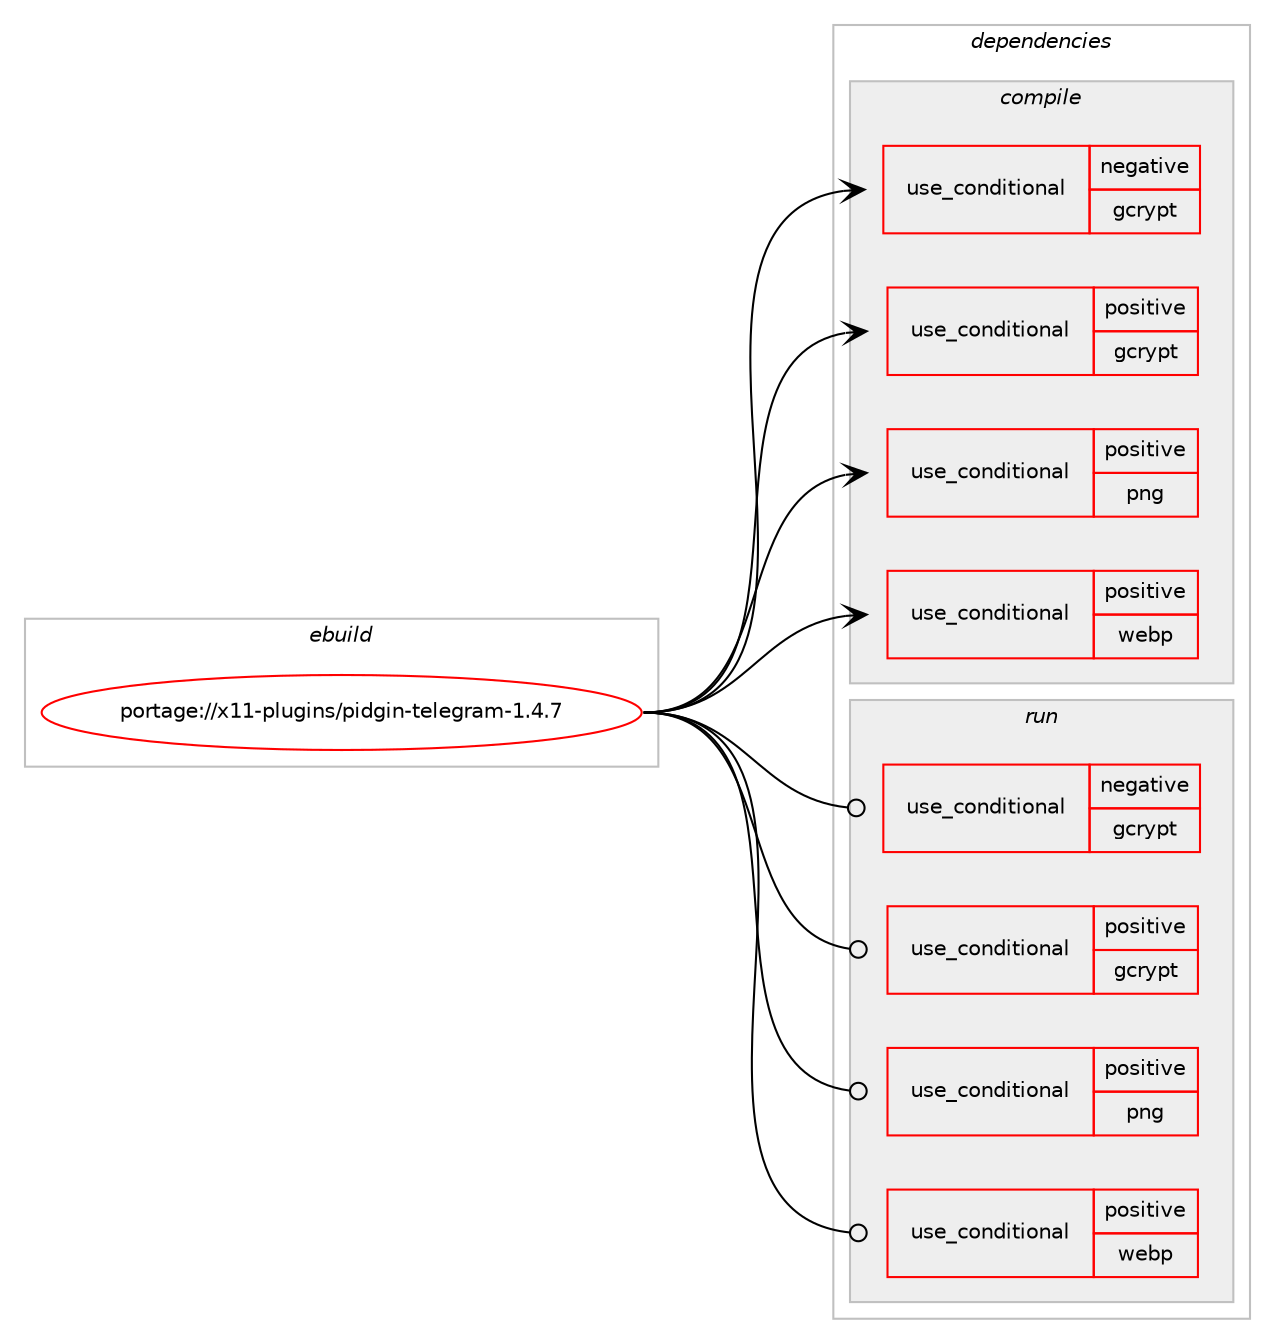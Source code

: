 digraph prolog {

# *************
# Graph options
# *************

newrank=true;
concentrate=true;
compound=true;
graph [rankdir=LR,fontname=Helvetica,fontsize=10,ranksep=1.5];#, ranksep=2.5, nodesep=0.2];
edge  [arrowhead=vee];
node  [fontname=Helvetica,fontsize=10];

# **********
# The ebuild
# **********

subgraph cluster_leftcol {
color=gray;
rank=same;
label=<<i>ebuild</i>>;
id [label="portage://x11-plugins/pidgin-telegram-1.4.7", color=red, width=4, href="../x11-plugins/pidgin-telegram-1.4.7.svg"];
}

# ****************
# The dependencies
# ****************

subgraph cluster_midcol {
color=gray;
label=<<i>dependencies</i>>;
subgraph cluster_compile {
fillcolor="#eeeeee";
style=filled;
label=<<i>compile</i>>;
subgraph cond421 {
dependency811 [label=<<TABLE BORDER="0" CELLBORDER="1" CELLSPACING="0" CELLPADDING="4"><TR><TD ROWSPAN="3" CELLPADDING="10">use_conditional</TD></TR><TR><TD>negative</TD></TR><TR><TD>gcrypt</TD></TR></TABLE>>, shape=none, color=red];
# *** BEGIN UNKNOWN DEPENDENCY TYPE (TODO) ***
# dependency811 -> package_dependency(portage://x11-plugins/pidgin-telegram-1.4.7,install,no,dev-libs,openssl,none,[,,],[slot(0),equal],[])
# *** END UNKNOWN DEPENDENCY TYPE (TODO) ***

}
id:e -> dependency811:w [weight=20,style="solid",arrowhead="vee"];
subgraph cond422 {
dependency812 [label=<<TABLE BORDER="0" CELLBORDER="1" CELLSPACING="0" CELLPADDING="4"><TR><TD ROWSPAN="3" CELLPADDING="10">use_conditional</TD></TR><TR><TD>positive</TD></TR><TR><TD>gcrypt</TD></TR></TABLE>>, shape=none, color=red];
# *** BEGIN UNKNOWN DEPENDENCY TYPE (TODO) ***
# dependency812 -> package_dependency(portage://x11-plugins/pidgin-telegram-1.4.7,install,no,dev-libs,libgcrypt,none,[,,],[slot(0),equal],[])
# *** END UNKNOWN DEPENDENCY TYPE (TODO) ***

}
id:e -> dependency812:w [weight=20,style="solid",arrowhead="vee"];
subgraph cond423 {
dependency813 [label=<<TABLE BORDER="0" CELLBORDER="1" CELLSPACING="0" CELLPADDING="4"><TR><TD ROWSPAN="3" CELLPADDING="10">use_conditional</TD></TR><TR><TD>positive</TD></TR><TR><TD>png</TD></TR></TABLE>>, shape=none, color=red];
# *** BEGIN UNKNOWN DEPENDENCY TYPE (TODO) ***
# dependency813 -> package_dependency(portage://x11-plugins/pidgin-telegram-1.4.7,install,no,media-libs,libpng,none,[,,],[slot(0),equal],[])
# *** END UNKNOWN DEPENDENCY TYPE (TODO) ***

}
id:e -> dependency813:w [weight=20,style="solid",arrowhead="vee"];
subgraph cond424 {
dependency814 [label=<<TABLE BORDER="0" CELLBORDER="1" CELLSPACING="0" CELLPADDING="4"><TR><TD ROWSPAN="3" CELLPADDING="10">use_conditional</TD></TR><TR><TD>positive</TD></TR><TR><TD>webp</TD></TR></TABLE>>, shape=none, color=red];
# *** BEGIN UNKNOWN DEPENDENCY TYPE (TODO) ***
# dependency814 -> package_dependency(portage://x11-plugins/pidgin-telegram-1.4.7,install,no,media-libs,libwebp,none,[,,],any_same_slot,[])
# *** END UNKNOWN DEPENDENCY TYPE (TODO) ***

}
id:e -> dependency814:w [weight=20,style="solid",arrowhead="vee"];
# *** BEGIN UNKNOWN DEPENDENCY TYPE (TODO) ***
# id -> package_dependency(portage://x11-plugins/pidgin-telegram-1.4.7,install,no,net-im,pidgin,none,[,,],[],[])
# *** END UNKNOWN DEPENDENCY TYPE (TODO) ***

# *** BEGIN UNKNOWN DEPENDENCY TYPE (TODO) ***
# id -> package_dependency(portage://x11-plugins/pidgin-telegram-1.4.7,install,no,sys-libs,zlib,none,[,,],any_same_slot,[])
# *** END UNKNOWN DEPENDENCY TYPE (TODO) ***

}
subgraph cluster_compileandrun {
fillcolor="#eeeeee";
style=filled;
label=<<i>compile and run</i>>;
}
subgraph cluster_run {
fillcolor="#eeeeee";
style=filled;
label=<<i>run</i>>;
subgraph cond425 {
dependency815 [label=<<TABLE BORDER="0" CELLBORDER="1" CELLSPACING="0" CELLPADDING="4"><TR><TD ROWSPAN="3" CELLPADDING="10">use_conditional</TD></TR><TR><TD>negative</TD></TR><TR><TD>gcrypt</TD></TR></TABLE>>, shape=none, color=red];
# *** BEGIN UNKNOWN DEPENDENCY TYPE (TODO) ***
# dependency815 -> package_dependency(portage://x11-plugins/pidgin-telegram-1.4.7,run,no,dev-libs,openssl,none,[,,],[slot(0),equal],[])
# *** END UNKNOWN DEPENDENCY TYPE (TODO) ***

}
id:e -> dependency815:w [weight=20,style="solid",arrowhead="odot"];
subgraph cond426 {
dependency816 [label=<<TABLE BORDER="0" CELLBORDER="1" CELLSPACING="0" CELLPADDING="4"><TR><TD ROWSPAN="3" CELLPADDING="10">use_conditional</TD></TR><TR><TD>positive</TD></TR><TR><TD>gcrypt</TD></TR></TABLE>>, shape=none, color=red];
# *** BEGIN UNKNOWN DEPENDENCY TYPE (TODO) ***
# dependency816 -> package_dependency(portage://x11-plugins/pidgin-telegram-1.4.7,run,no,dev-libs,libgcrypt,none,[,,],[slot(0),equal],[])
# *** END UNKNOWN DEPENDENCY TYPE (TODO) ***

}
id:e -> dependency816:w [weight=20,style="solid",arrowhead="odot"];
subgraph cond427 {
dependency817 [label=<<TABLE BORDER="0" CELLBORDER="1" CELLSPACING="0" CELLPADDING="4"><TR><TD ROWSPAN="3" CELLPADDING="10">use_conditional</TD></TR><TR><TD>positive</TD></TR><TR><TD>png</TD></TR></TABLE>>, shape=none, color=red];
# *** BEGIN UNKNOWN DEPENDENCY TYPE (TODO) ***
# dependency817 -> package_dependency(portage://x11-plugins/pidgin-telegram-1.4.7,run,no,media-libs,libpng,none,[,,],[slot(0),equal],[])
# *** END UNKNOWN DEPENDENCY TYPE (TODO) ***

}
id:e -> dependency817:w [weight=20,style="solid",arrowhead="odot"];
subgraph cond428 {
dependency818 [label=<<TABLE BORDER="0" CELLBORDER="1" CELLSPACING="0" CELLPADDING="4"><TR><TD ROWSPAN="3" CELLPADDING="10">use_conditional</TD></TR><TR><TD>positive</TD></TR><TR><TD>webp</TD></TR></TABLE>>, shape=none, color=red];
# *** BEGIN UNKNOWN DEPENDENCY TYPE (TODO) ***
# dependency818 -> package_dependency(portage://x11-plugins/pidgin-telegram-1.4.7,run,no,media-libs,libwebp,none,[,,],any_same_slot,[])
# *** END UNKNOWN DEPENDENCY TYPE (TODO) ***

}
id:e -> dependency818:w [weight=20,style="solid",arrowhead="odot"];
# *** BEGIN UNKNOWN DEPENDENCY TYPE (TODO) ***
# id -> package_dependency(portage://x11-plugins/pidgin-telegram-1.4.7,run,no,net-im,pidgin,none,[,,],[],[])
# *** END UNKNOWN DEPENDENCY TYPE (TODO) ***

# *** BEGIN UNKNOWN DEPENDENCY TYPE (TODO) ***
# id -> package_dependency(portage://x11-plugins/pidgin-telegram-1.4.7,run,no,sys-libs,zlib,none,[,,],any_same_slot,[])
# *** END UNKNOWN DEPENDENCY TYPE (TODO) ***

}
}

# **************
# The candidates
# **************

subgraph cluster_choices {
rank=same;
color=gray;
label=<<i>candidates</i>>;

}

}

